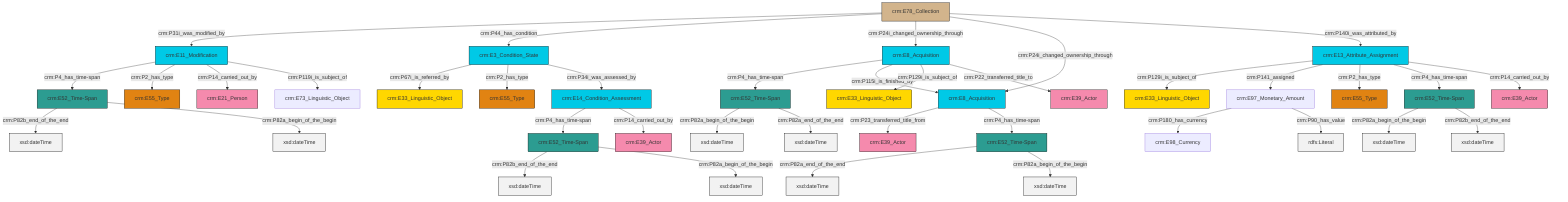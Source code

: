 graph TD
classDef Literal fill:#f2f2f2,stroke:#000000;
classDef CRM_Entity fill:#FFFFFF,stroke:#000000;
classDef Temporal_Entity fill:#00C9E6, stroke:#000000;
classDef Type fill:#E18312, stroke:#000000;
classDef Time-Span fill:#2C9C91, stroke:#000000;
classDef Appellation fill:#FFEB7F, stroke:#000000;
classDef Place fill:#008836, stroke:#000000;
classDef Persistent_Item fill:#B266B2, stroke:#000000;
classDef Conceptual_Object fill:#FFD700, stroke:#000000;
classDef Physical_Thing fill:#D2B48C, stroke:#000000;
classDef Actor fill:#f58aad, stroke:#000000;
classDef PC_Classes fill:#4ce600, stroke:#000000;
classDef Multi fill:#cccccc,stroke:#000000;

0["crm:E52_Time-Span"]:::Time-Span -->|crm:P82a_begin_of_the_begin| 1[xsd:dateTime]:::Literal
0["crm:E52_Time-Span"]:::Time-Span -->|crm:P82a_end_of_the_end| 10[xsd:dateTime]:::Literal
11["crm:E52_Time-Span"]:::Time-Span -->|crm:P82b_end_of_the_end| 12[xsd:dateTime]:::Literal
13["crm:E8_Acquisition"]:::Temporal_Entity -->|crm:P23_transferred_title_from| 4["crm:E39_Actor"]:::Actor
15["crm:E3_Condition_State"]:::Temporal_Entity -->|crm:P67i_is_referred_by| 16["crm:E33_Linguistic_Object"]:::Conceptual_Object
25["crm:E78_Collection"]:::Physical_Thing -->|crm:P31i_was_modified_by| 26["crm:E11_Modification"]:::Temporal_Entity
29["crm:E8_Acquisition"]:::Temporal_Entity -->|crm:P4_has_time-span| 0["crm:E52_Time-Span"]:::Time-Span
26["crm:E11_Modification"]:::Temporal_Entity -->|crm:P4_has_time-span| 11["crm:E52_Time-Span"]:::Time-Span
29["crm:E8_Acquisition"]:::Temporal_Entity -->|crm:P115i_is_finished_by| 13["crm:E8_Acquisition"]:::Temporal_Entity
25["crm:E78_Collection"]:::Physical_Thing -->|crm:P44_has_condition| 15["crm:E3_Condition_State"]:::Temporal_Entity
30["crm:E97_Monetary_Amount"]:::Default -->|crm:P180_has_currency| 2["crm:E98_Currency"]:::Default
29["crm:E8_Acquisition"]:::Temporal_Entity -->|crm:P129i_is_subject_of| 8["crm:E33_Linguistic_Object"]:::Conceptual_Object
33["crm:E13_Attribute_Assignment"]:::Temporal_Entity -->|crm:P129i_is_subject_of| 23["crm:E33_Linguistic_Object"]:::Conceptual_Object
33["crm:E13_Attribute_Assignment"]:::Temporal_Entity -->|crm:P141_assigned| 30["crm:E97_Monetary_Amount"]:::Default
33["crm:E13_Attribute_Assignment"]:::Temporal_Entity -->|crm:P2_has_type| 19["crm:E55_Type"]:::Type
33["crm:E13_Attribute_Assignment"]:::Temporal_Entity -->|crm:P4_has_time-span| 36["crm:E52_Time-Span"]:::Time-Span
15["crm:E3_Condition_State"]:::Temporal_Entity -->|crm:P2_has_type| 37["crm:E55_Type"]:::Type
38["crm:E14_Condition_Assessment"]:::Temporal_Entity -->|crm:P4_has_time-span| 27["crm:E52_Time-Span"]:::Time-Span
17["crm:E52_Time-Span"]:::Time-Span -->|crm:P82a_end_of_the_end| 39[xsd:dateTime]:::Literal
29["crm:E8_Acquisition"]:::Temporal_Entity -->|crm:P22_transferred_title_to| 6["crm:E39_Actor"]:::Actor
26["crm:E11_Modification"]:::Temporal_Entity -->|crm:P2_has_type| 40["crm:E55_Type"]:::Type
36["crm:E52_Time-Span"]:::Time-Span -->|crm:P82a_begin_of_the_begin| 41[xsd:dateTime]:::Literal
27["crm:E52_Time-Span"]:::Time-Span -->|crm:P82b_end_of_the_end| 42[xsd:dateTime]:::Literal
38["crm:E14_Condition_Assessment"]:::Temporal_Entity -->|crm:P14_carried_out_by| 46["crm:E39_Actor"]:::Actor
27["crm:E52_Time-Span"]:::Time-Span -->|crm:P82a_begin_of_the_begin| 47[xsd:dateTime]:::Literal
25["crm:E78_Collection"]:::Physical_Thing -->|crm:P24i_changed_ownership_through| 29["crm:E8_Acquisition"]:::Temporal_Entity
25["crm:E78_Collection"]:::Physical_Thing -->|crm:P24i_changed_ownership_through| 13["crm:E8_Acquisition"]:::Temporal_Entity
15["crm:E3_Condition_State"]:::Temporal_Entity -->|crm:P34i_was_assessed_by| 38["crm:E14_Condition_Assessment"]:::Temporal_Entity
11["crm:E52_Time-Span"]:::Time-Span -->|crm:P82a_begin_of_the_begin| 49[xsd:dateTime]:::Literal
13["crm:E8_Acquisition"]:::Temporal_Entity -->|crm:P4_has_time-span| 17["crm:E52_Time-Span"]:::Time-Span
36["crm:E52_Time-Span"]:::Time-Span -->|crm:P82b_end_of_the_end| 54[xsd:dateTime]:::Literal
33["crm:E13_Attribute_Assignment"]:::Temporal_Entity -->|crm:P14_carried_out_by| 34["crm:E39_Actor"]:::Actor
30["crm:E97_Monetary_Amount"]:::Default -->|crm:P90_has_value| 59[rdfs:Literal]:::Literal
25["crm:E78_Collection"]:::Physical_Thing -->|crm:P140i_was_attributed_by| 33["crm:E13_Attribute_Assignment"]:::Temporal_Entity
17["crm:E52_Time-Span"]:::Time-Span -->|crm:P82a_begin_of_the_begin| 60[xsd:dateTime]:::Literal
26["crm:E11_Modification"]:::Temporal_Entity -->|crm:P14_carried_out_by| 31["crm:E21_Person"]:::Actor
26["crm:E11_Modification"]:::Temporal_Entity -->|crm:P119i_is_subject_of| 43["crm:E73_Linguistic_Object"]:::Default